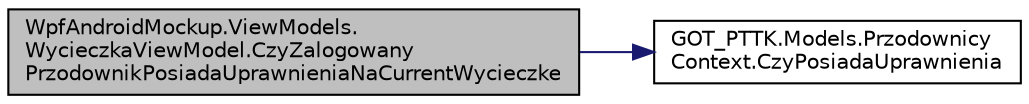 digraph "WpfAndroidMockup.ViewModels.WycieczkaViewModel.CzyZalogowanyPrzodownikPosiadaUprawnieniaNaCurrentWycieczke"
{
 // INTERACTIVE_SVG=YES
  edge [fontname="Helvetica",fontsize="10",labelfontname="Helvetica",labelfontsize="10"];
  node [fontname="Helvetica",fontsize="10",shape=record];
  rankdir="LR";
  Node20 [label="WpfAndroidMockup.ViewModels.\lWycieczkaViewModel.CzyZalogowany\lPrzodownikPosiadaUprawnieniaNaCurrentWycieczke",height=0.2,width=0.4,color="black", fillcolor="grey75", style="filled", fontcolor="black"];
  Node20 -> Node21 [color="midnightblue",fontsize="10",style="solid",fontname="Helvetica"];
  Node21 [label="GOT_PTTK.Models.Przodownicy\lContext.CzyPosiadaUprawnienia",height=0.2,width=0.4,color="black", fillcolor="white", style="filled",URL="$class_g_o_t___p_t_t_k_1_1_models_1_1_przodownicy_context.html#a3e02e2b47c164e4b445d08401477a881",tooltip="Sprawdza czy przodownik posiada uprawnienia. "];
}
